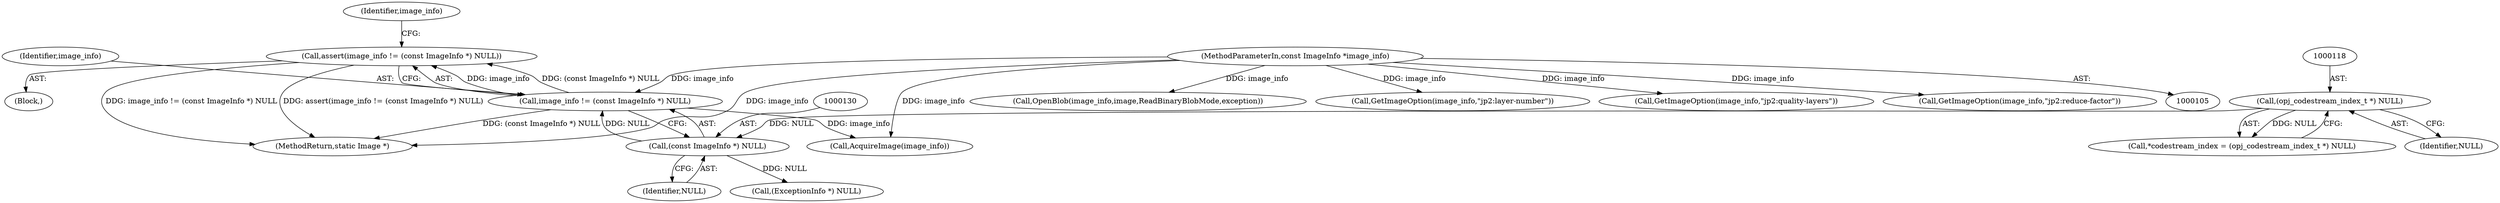 digraph "0_ImageMagick_b0c5222ce31e8f941fa02ff9c7a040fb2db30dbc@API" {
"1000126" [label="(Call,assert(image_info != (const ImageInfo *) NULL))"];
"1000127" [label="(Call,image_info != (const ImageInfo *) NULL)"];
"1000106" [label="(MethodParameterIn,const ImageInfo *image_info)"];
"1000129" [label="(Call,(const ImageInfo *) NULL)"];
"1000117" [label="(Call,(opj_codestream_index_t *) NULL)"];
"1000129" [label="(Call,(const ImageInfo *) NULL)"];
"1000171" [label="(Call,OpenBlob(image_info,image,ReadBinaryBlobMode,exception))"];
"1000115" [label="(Call,*codestream_index = (opj_codestream_index_t *) NULL)"];
"1000131" [label="(Identifier,NULL)"];
"1000108" [label="(Block,)"];
"1000280" [label="(Call,GetImageOption(image_info,\"jp2:layer-number\"))"];
"1000128" [label="(Identifier,image_info)"];
"1000119" [label="(Identifier,NULL)"];
"1000156" [label="(Call,(ExceptionInfo *) NULL)"];
"1000126" [label="(Call,assert(image_info != (const ImageInfo *) NULL))"];
"1000135" [label="(Identifier,image_info)"];
"1001022" [label="(MethodReturn,static Image *)"];
"1000117" [label="(Call,(opj_codestream_index_t *) NULL)"];
"1000167" [label="(Call,AcquireImage(image_info))"];
"1000269" [label="(Call,GetImageOption(image_info,\"jp2:quality-layers\"))"];
"1000252" [label="(Call,GetImageOption(image_info,\"jp2:reduce-factor\"))"];
"1000127" [label="(Call,image_info != (const ImageInfo *) NULL)"];
"1000106" [label="(MethodParameterIn,const ImageInfo *image_info)"];
"1000126" -> "1000108"  [label="AST: "];
"1000126" -> "1000127"  [label="CFG: "];
"1000127" -> "1000126"  [label="AST: "];
"1000135" -> "1000126"  [label="CFG: "];
"1000126" -> "1001022"  [label="DDG: assert(image_info != (const ImageInfo *) NULL)"];
"1000126" -> "1001022"  [label="DDG: image_info != (const ImageInfo *) NULL"];
"1000127" -> "1000126"  [label="DDG: image_info"];
"1000127" -> "1000126"  [label="DDG: (const ImageInfo *) NULL"];
"1000127" -> "1000129"  [label="CFG: "];
"1000128" -> "1000127"  [label="AST: "];
"1000129" -> "1000127"  [label="AST: "];
"1000127" -> "1001022"  [label="DDG: (const ImageInfo *) NULL"];
"1000106" -> "1000127"  [label="DDG: image_info"];
"1000129" -> "1000127"  [label="DDG: NULL"];
"1000127" -> "1000167"  [label="DDG: image_info"];
"1000106" -> "1000105"  [label="AST: "];
"1000106" -> "1001022"  [label="DDG: image_info"];
"1000106" -> "1000167"  [label="DDG: image_info"];
"1000106" -> "1000171"  [label="DDG: image_info"];
"1000106" -> "1000252"  [label="DDG: image_info"];
"1000106" -> "1000269"  [label="DDG: image_info"];
"1000106" -> "1000280"  [label="DDG: image_info"];
"1000129" -> "1000131"  [label="CFG: "];
"1000130" -> "1000129"  [label="AST: "];
"1000131" -> "1000129"  [label="AST: "];
"1000117" -> "1000129"  [label="DDG: NULL"];
"1000129" -> "1000156"  [label="DDG: NULL"];
"1000117" -> "1000115"  [label="AST: "];
"1000117" -> "1000119"  [label="CFG: "];
"1000118" -> "1000117"  [label="AST: "];
"1000119" -> "1000117"  [label="AST: "];
"1000115" -> "1000117"  [label="CFG: "];
"1000117" -> "1000115"  [label="DDG: NULL"];
}
